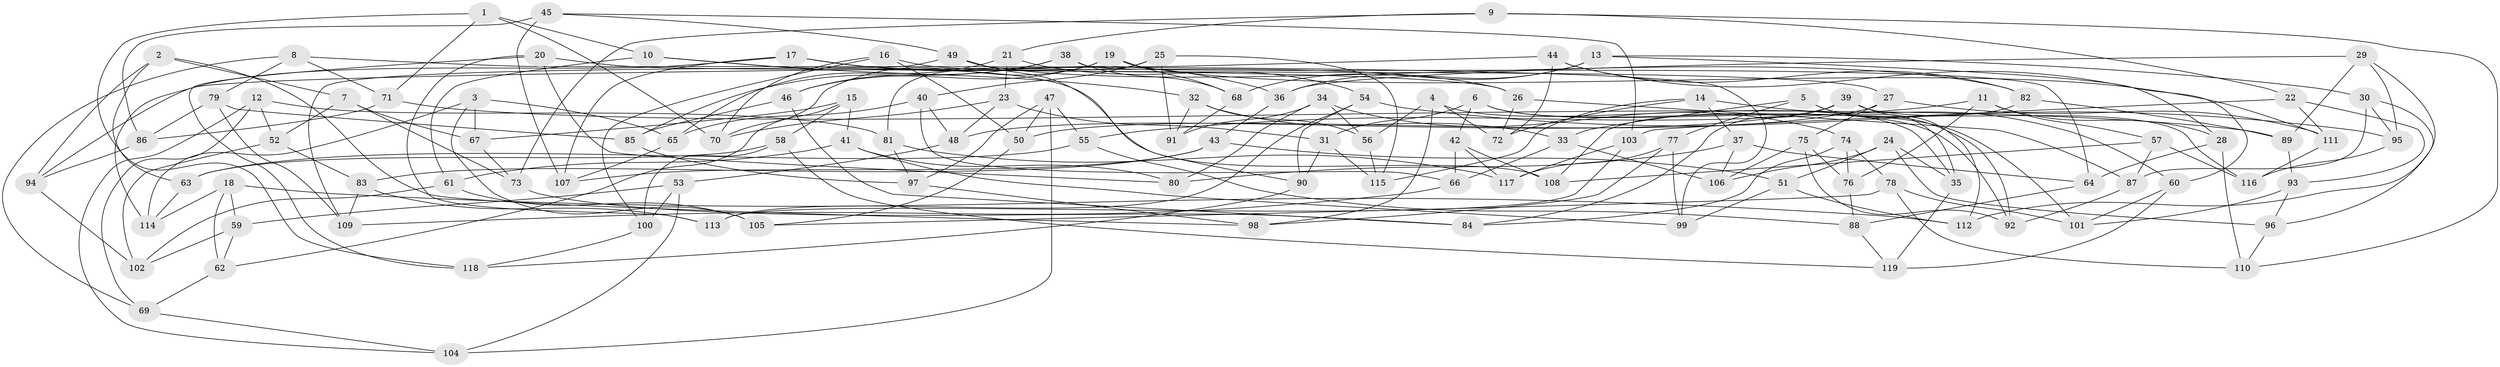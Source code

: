 // coarse degree distribution, {4: 0.7108433734939759, 3: 0.03614457831325301, 8: 0.08433734939759036, 7: 0.012048192771084338, 2: 0.012048192771084338, 5: 0.0963855421686747, 6: 0.024096385542168676, 9: 0.012048192771084338, 11: 0.012048192771084338}
// Generated by graph-tools (version 1.1) at 2025/01/03/04/25 22:01:23]
// undirected, 119 vertices, 238 edges
graph export_dot {
graph [start="1"]
  node [color=gray90,style=filled];
  1;
  2;
  3;
  4;
  5;
  6;
  7;
  8;
  9;
  10;
  11;
  12;
  13;
  14;
  15;
  16;
  17;
  18;
  19;
  20;
  21;
  22;
  23;
  24;
  25;
  26;
  27;
  28;
  29;
  30;
  31;
  32;
  33;
  34;
  35;
  36;
  37;
  38;
  39;
  40;
  41;
  42;
  43;
  44;
  45;
  46;
  47;
  48;
  49;
  50;
  51;
  52;
  53;
  54;
  55;
  56;
  57;
  58;
  59;
  60;
  61;
  62;
  63;
  64;
  65;
  66;
  67;
  68;
  69;
  70;
  71;
  72;
  73;
  74;
  75;
  76;
  77;
  78;
  79;
  80;
  81;
  82;
  83;
  84;
  85;
  86;
  87;
  88;
  89;
  90;
  91;
  92;
  93;
  94;
  95;
  96;
  97;
  98;
  99;
  100;
  101;
  102;
  103;
  104;
  105;
  106;
  107;
  108;
  109;
  110;
  111;
  112;
  113;
  114;
  115;
  116;
  117;
  118;
  119;
  1 -- 70;
  1 -- 118;
  1 -- 71;
  1 -- 10;
  2 -- 63;
  2 -- 94;
  2 -- 98;
  2 -- 7;
  3 -- 67;
  3 -- 114;
  3 -- 105;
  3 -- 65;
  4 -- 98;
  4 -- 72;
  4 -- 56;
  4 -- 35;
  5 -- 77;
  5 -- 33;
  5 -- 92;
  5 -- 35;
  6 -- 92;
  6 -- 101;
  6 -- 42;
  6 -- 31;
  7 -- 52;
  7 -- 67;
  7 -- 73;
  8 -- 71;
  8 -- 69;
  8 -- 79;
  8 -- 99;
  9 -- 22;
  9 -- 110;
  9 -- 73;
  9 -- 21;
  10 -- 61;
  10 -- 108;
  10 -- 32;
  11 -- 28;
  11 -- 76;
  11 -- 55;
  11 -- 57;
  12 -- 52;
  12 -- 104;
  12 -- 69;
  12 -- 81;
  13 -- 36;
  13 -- 30;
  13 -- 28;
  13 -- 68;
  14 -- 115;
  14 -- 72;
  14 -- 60;
  14 -- 37;
  15 -- 58;
  15 -- 41;
  15 -- 62;
  15 -- 67;
  16 -- 27;
  16 -- 50;
  16 -- 100;
  16 -- 70;
  17 -- 36;
  17 -- 107;
  17 -- 26;
  17 -- 114;
  18 -- 112;
  18 -- 59;
  18 -- 114;
  18 -- 62;
  19 -- 68;
  19 -- 70;
  19 -- 111;
  19 -- 46;
  20 -- 26;
  20 -- 118;
  20 -- 80;
  20 -- 113;
  21 -- 23;
  21 -- 54;
  21 -- 65;
  22 -- 103;
  22 -- 93;
  22 -- 111;
  23 -- 48;
  23 -- 31;
  23 -- 70;
  24 -- 106;
  24 -- 51;
  24 -- 35;
  24 -- 96;
  25 -- 40;
  25 -- 91;
  25 -- 115;
  25 -- 81;
  26 -- 87;
  26 -- 72;
  27 -- 111;
  27 -- 50;
  27 -- 75;
  28 -- 110;
  28 -- 64;
  29 -- 89;
  29 -- 112;
  29 -- 36;
  29 -- 95;
  30 -- 87;
  30 -- 95;
  30 -- 96;
  31 -- 115;
  31 -- 90;
  32 -- 33;
  32 -- 91;
  32 -- 56;
  33 -- 106;
  33 -- 66;
  34 -- 74;
  34 -- 56;
  34 -- 91;
  34 -- 80;
  35 -- 119;
  36 -- 43;
  37 -- 80;
  37 -- 64;
  37 -- 106;
  38 -- 85;
  38 -- 68;
  38 -- 46;
  38 -- 64;
  39 -- 48;
  39 -- 116;
  39 -- 84;
  39 -- 112;
  40 -- 66;
  40 -- 65;
  40 -- 48;
  41 -- 99;
  41 -- 61;
  41 -- 80;
  42 -- 108;
  42 -- 117;
  42 -- 66;
  43 -- 107;
  43 -- 51;
  43 -- 83;
  44 -- 82;
  44 -- 72;
  44 -- 94;
  44 -- 60;
  45 -- 107;
  45 -- 86;
  45 -- 49;
  45 -- 103;
  46 -- 85;
  46 -- 84;
  47 -- 104;
  47 -- 50;
  47 -- 55;
  47 -- 97;
  48 -- 53;
  49 -- 90;
  49 -- 82;
  49 -- 109;
  50 -- 105;
  51 -- 112;
  51 -- 99;
  52 -- 83;
  52 -- 102;
  53 -- 100;
  53 -- 104;
  53 -- 59;
  54 -- 90;
  54 -- 95;
  54 -- 113;
  55 -- 88;
  55 -- 63;
  56 -- 115;
  57 -- 116;
  57 -- 87;
  57 -- 108;
  58 -- 63;
  58 -- 100;
  58 -- 119;
  59 -- 102;
  59 -- 62;
  60 -- 119;
  60 -- 101;
  61 -- 105;
  61 -- 102;
  62 -- 69;
  63 -- 114;
  64 -- 88;
  65 -- 107;
  66 -- 109;
  67 -- 73;
  68 -- 91;
  69 -- 104;
  71 -- 89;
  71 -- 86;
  73 -- 84;
  74 -- 84;
  74 -- 76;
  74 -- 78;
  75 -- 76;
  75 -- 92;
  75 -- 106;
  76 -- 88;
  77 -- 98;
  77 -- 99;
  77 -- 117;
  78 -- 105;
  78 -- 101;
  78 -- 110;
  79 -- 86;
  79 -- 85;
  79 -- 109;
  81 -- 97;
  81 -- 117;
  82 -- 108;
  82 -- 89;
  83 -- 113;
  83 -- 109;
  85 -- 97;
  86 -- 94;
  87 -- 92;
  88 -- 119;
  89 -- 93;
  90 -- 118;
  93 -- 96;
  93 -- 101;
  94 -- 102;
  95 -- 116;
  96 -- 110;
  97 -- 98;
  100 -- 118;
  103 -- 117;
  103 -- 113;
  111 -- 116;
}
